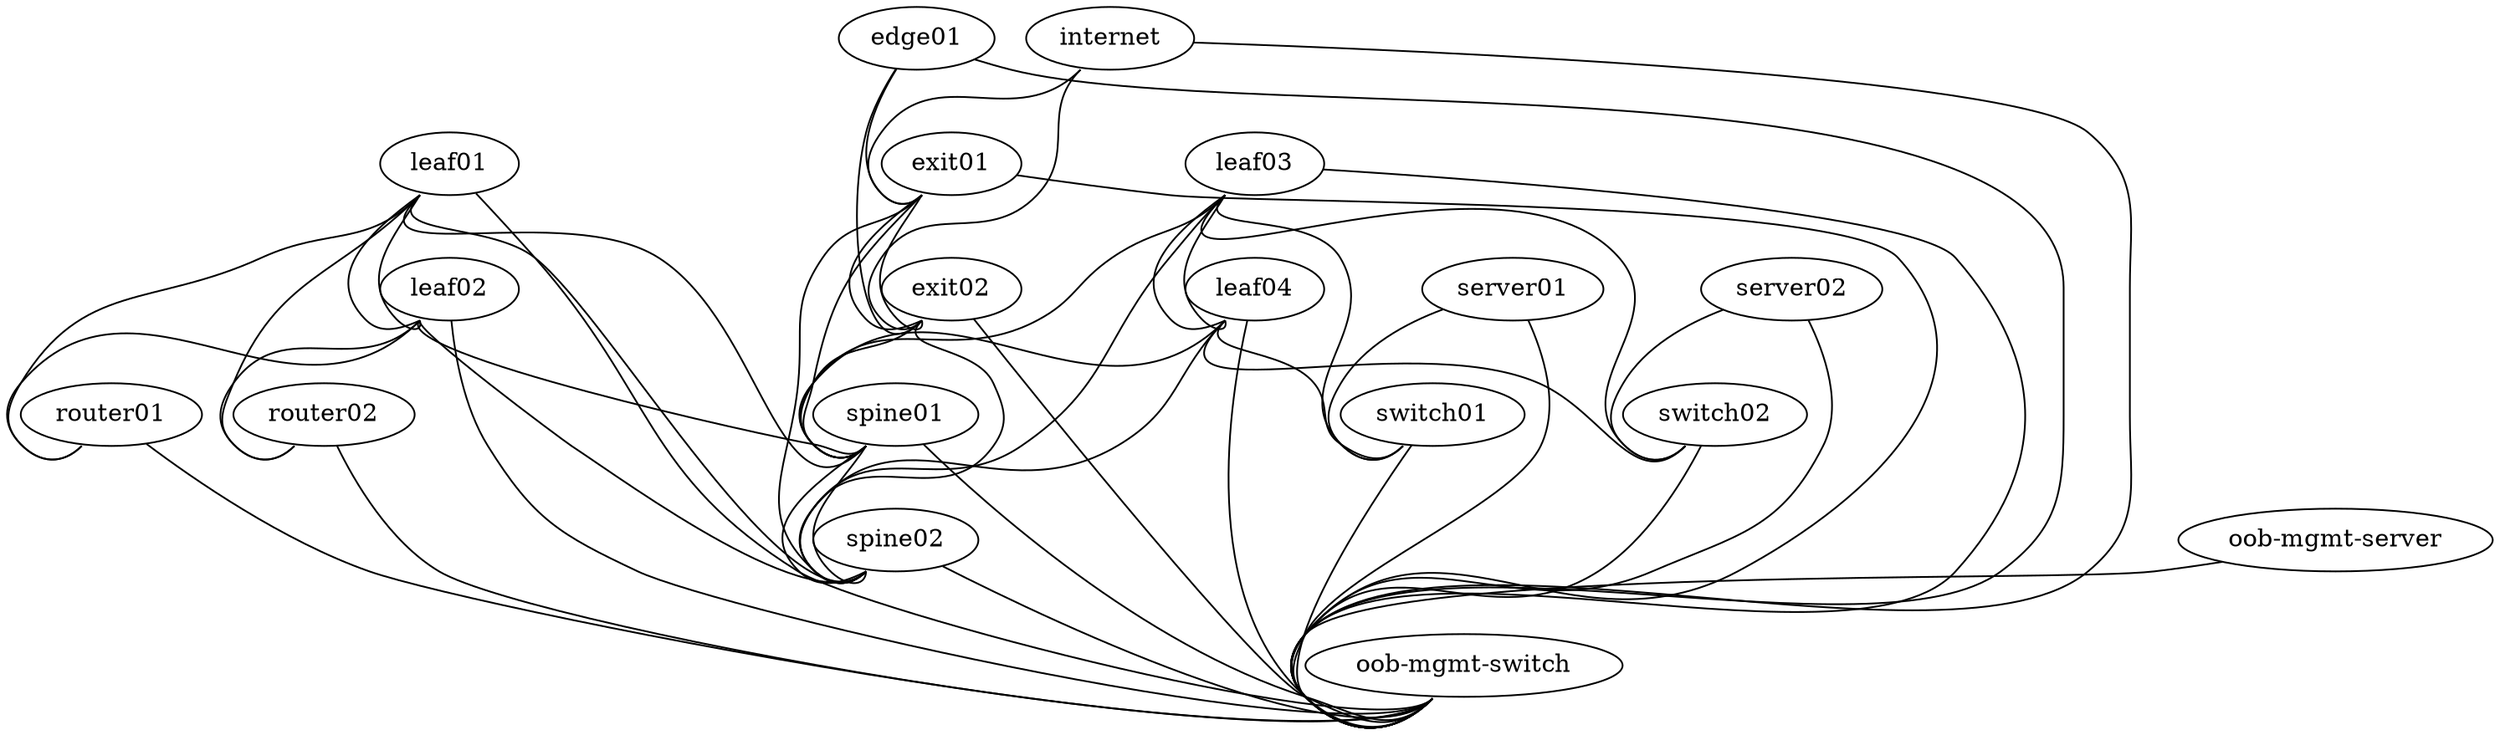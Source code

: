 graph vx {
 "leaf01" [function="leaf" os="CumulusCommunity/cumulus-vx" version="3.5.3" memory="768" config="./helper_scripts/config_switch.sh" ]
 "leaf02" [function="leaf" os="CumulusCommunity/cumulus-vx" version="3.5.3" memory="768" config="./helper_scripts/config_switch.sh" ]
 "leaf03" [function="leaf" os="CumulusCommunity/cumulus-vx" version="3.5.3" memory="768" config="./helper_scripts/config_switch.sh" ]
 "leaf04" [function="leaf" os="CumulusCommunity/cumulus-vx" version="3.5.3" memory="768" config="./helper_scripts/config_switch.sh" ]
 "switch01" [function="exit" os="CumulusCommunity/cumulus-vx" version="3.5.3" memory="768" config="./helper_scripts/config_switch.sh" ]
 "switch02" [function="exit" os="CumulusCommunity/cumulus-vx" version="3.5.3" memory="768" config="./helper_scripts/config_switch.sh" ]
 "router01" [function="spine" os="CumulusCommunity/cumulus-vx" version="3.5.3" memory="768" config="./helper_scripts/config_switch.sh" ]
 "router02" [function="spine" os="CumulusCommunity/cumulus-vx" version="3.5.3" memory="768" config="./helper_scripts/config_switch.sh" ]
 "spine01" [function="spine" os="CumulusCommunity/cumulus-vx" version="3.5.3" memory="768" config="./helper_scripts/config_switch.sh" ]
 "spine02" [function="spine" os="CumulusCommunity/cumulus-vx" version="3.5.3" memory="768" config="./helper_scripts/config_switch.sh" ]
 "exit01" [function="exit" os="CumulusCommunity/cumulus-vx" version="3.5.3" memory="768" config="./helper_scripts/config_switch.sh" ]
 "exit02" [function="exit" os="CumulusCommunity/cumulus-vx" version="3.5.3" memory="768" config="./helper_scripts/config_switch.sh" ]
 "server01" [function="host" os="yk0/ubuntu-xenial" memory="512" config="./helper_scripts/config_server.sh" ]
 "server02" [function="host" os="yk0/ubuntu-xenial" memory="512" config="./helper_scripts/config_server.sh" ]
 "edge01" [function="host" os="yk0/ubuntu-xenial" memory="768" config="./helper_scripts/config_server.sh" ]
 "internet" [function="internet" vagrant="swp48" os="CumulusCommunity/cumulus-vx" version="3.5.3" memory="768" config="./helper_scripts/config_internet.sh" ]
 "oob-mgmt-switch" [function="oob-switch" vagrant="eth0" os="CumulusCommunity/cumulus-vx" version="3.5.3" memory="768" config="./helper_scripts/config_oob_switch.sh" ]
 "oob-mgmt-server" [function="oob-server" vagrant="eth0" os="CumulusCommunity/vx_oob_server" version="1.0.4" memory="1024" config="./helper_scripts/config_oob_server.sh" ]

 "leaf01":"swp51" -- "spine01":"swp1"
 "leaf02":"swp51" -- "spine01":"swp2"
 "leaf03":"swp51" -- "spine01":"swp3"
 "leaf04":"swp51" -- "spine01":"swp4"
 "leaf01":"swp52" -- "spine02":"swp1"
 "leaf02":"swp52" -- "spine02":"swp2"
 "leaf03":"swp52" -- "spine02":"swp3"
 "leaf04":"swp52" -- "spine02":"swp4"

 "leaf01":"swp49" -- "leaf02":"swp49"
 "leaf01":"swp50" -- "leaf02":"swp50"
 "leaf03":"swp49" -- "leaf04":"swp49"
 "leaf03":"swp50" -- "leaf04":"swp50"

 "leaf01":"swp47" -- "router01":"swp51"
 "leaf02":"swp47" -- "router01":"swp52"
 "leaf01":"swp48" -- "router02":"swp51"
 "leaf02":"swp48" -- "router02":"swp52"

 "leaf03":"swp47" -- "switch01":"swp51"
 "leaf04":"swp47" -- "switch01":"swp52"
 "leaf03":"swp48" -- "switch02":"swp51"
 "leaf04":"swp48" -- "switch02":"swp52"

 "spine01":"swp31" -- "spine02":"swp31"
 "spine01":"swp32" -- "spine02":"swp32"
 "exit01":"swp49" -- "exit02":"swp49"
 "exit01":"swp50" -- "exit02":"swp50"

 "server01":"eth1" -- "switch01":"swp1" [left_mac="00:03:00:11:11:01"]
 "server02":"eth1" -- "switch02":"swp1" [left_mac="00:03:00:22:22:01"]

 "exit01":"swp51" -- "spine01":"swp30"
 "exit01":"swp52" -- "spine02":"swp30"
 "exit02":"swp51" -- "spine01":"swp29"
 "exit02":"swp52" -- "spine02":"swp29"

 "internet":"swp1" -- "exit01":"swp44"
 "internet":"swp2" -- "exit02":"swp44"

 "edge01":"eth1" -- "exit01":"swp1"
 "edge01":"eth2" -- "exit02":"swp1"

 "oob-mgmt-server":"eth1" -- "oob-mgmt-switch":"swp1" [right_mac="a0:00:00:00:00:61"]
 "server01":"eth0" -- "oob-mgmt-switch":"swp2" [left_mac="a0:00:00:00:00:31"]
 "server02":"eth0" -- "oob-mgmt-switch":"swp3" [left_mac="a0:00:00:00:00:32"]
 "leaf01":"eth0" -- "oob-mgmt-switch":"swp4" [left_mac="a0:00:00:00:00:11"]
 "leaf02":"eth0" -- "oob-mgmt-switch":"swp5" [left_mac="a0:00:00:00:00:12"]
 "leaf03":"eth0" -- "oob-mgmt-switch":"swp6" [left_mac="a0:00:00:00:00:13"]
 "leaf04":"eth0" -- "oob-mgmt-switch":"swp7" [left_mac="a0:00:00:00:00:14"]
 "spine01":"eth0" -- "oob-mgmt-switch":"swp8" [left_mac="a0:00:00:00:00:21"]
 "spine02":"eth0" -- "oob-mgmt-switch":"swp9" [left_mac="a0:00:00:00:00:22"]
 "exit01":"eth0" -- "oob-mgmt-switch":"swp10" [left_mac="a0:00:00:00:00:41"]
 "exit02":"eth0" -- "oob-mgmt-switch":"swp11" [left_mac="a0:00:00:00:00:42"]
 "edge01":"eth0" -- "oob-mgmt-switch":"swp12" [left_mac="a0:00:00:00:00:51"]
 "internet":"eth0" -- "oob-mgmt-switch":"swp13" [left_mac="a0:00:00:00:00:50"]
 "router01":"eth0" -- "oob-mgmt-switch":"swp14" [left_mac="a0:00:00:00:00:81"]
 "router02":"eth0" -- "oob-mgmt-switch":"swp15" [left_mac="a0:00:00:00:00:82"]
 "switch01":"eth0" -- "oob-mgmt-switch":"swp16" [left_mac="a0:00:00:00:00:71"]
 "switch02":"eth0" -- "oob-mgmt-switch":"swp17" [left_mac="a0:00:00:00:00:72"]
}
